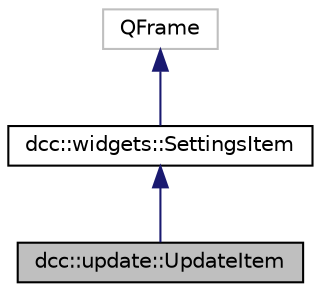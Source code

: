 digraph "dcc::update::UpdateItem"
{
  edge [fontname="Helvetica",fontsize="10",labelfontname="Helvetica",labelfontsize="10"];
  node [fontname="Helvetica",fontsize="10",shape=record];
  Node0 [label="dcc::update::UpdateItem",height=0.2,width=0.4,color="black", fillcolor="grey75", style="filled", fontcolor="black"];
  Node1 -> Node0 [dir="back",color="midnightblue",fontsize="10",style="solid",fontname="Helvetica"];
  Node1 [label="dcc::widgets::SettingsItem",height=0.2,width=0.4,color="black", fillcolor="white", style="filled",URL="$classdcc_1_1widgets_1_1_settings_item.html"];
  Node2 -> Node1 [dir="back",color="midnightblue",fontsize="10",style="solid",fontname="Helvetica"];
  Node2 [label="QFrame",height=0.2,width=0.4,color="grey75", fillcolor="white", style="filled"];
}
